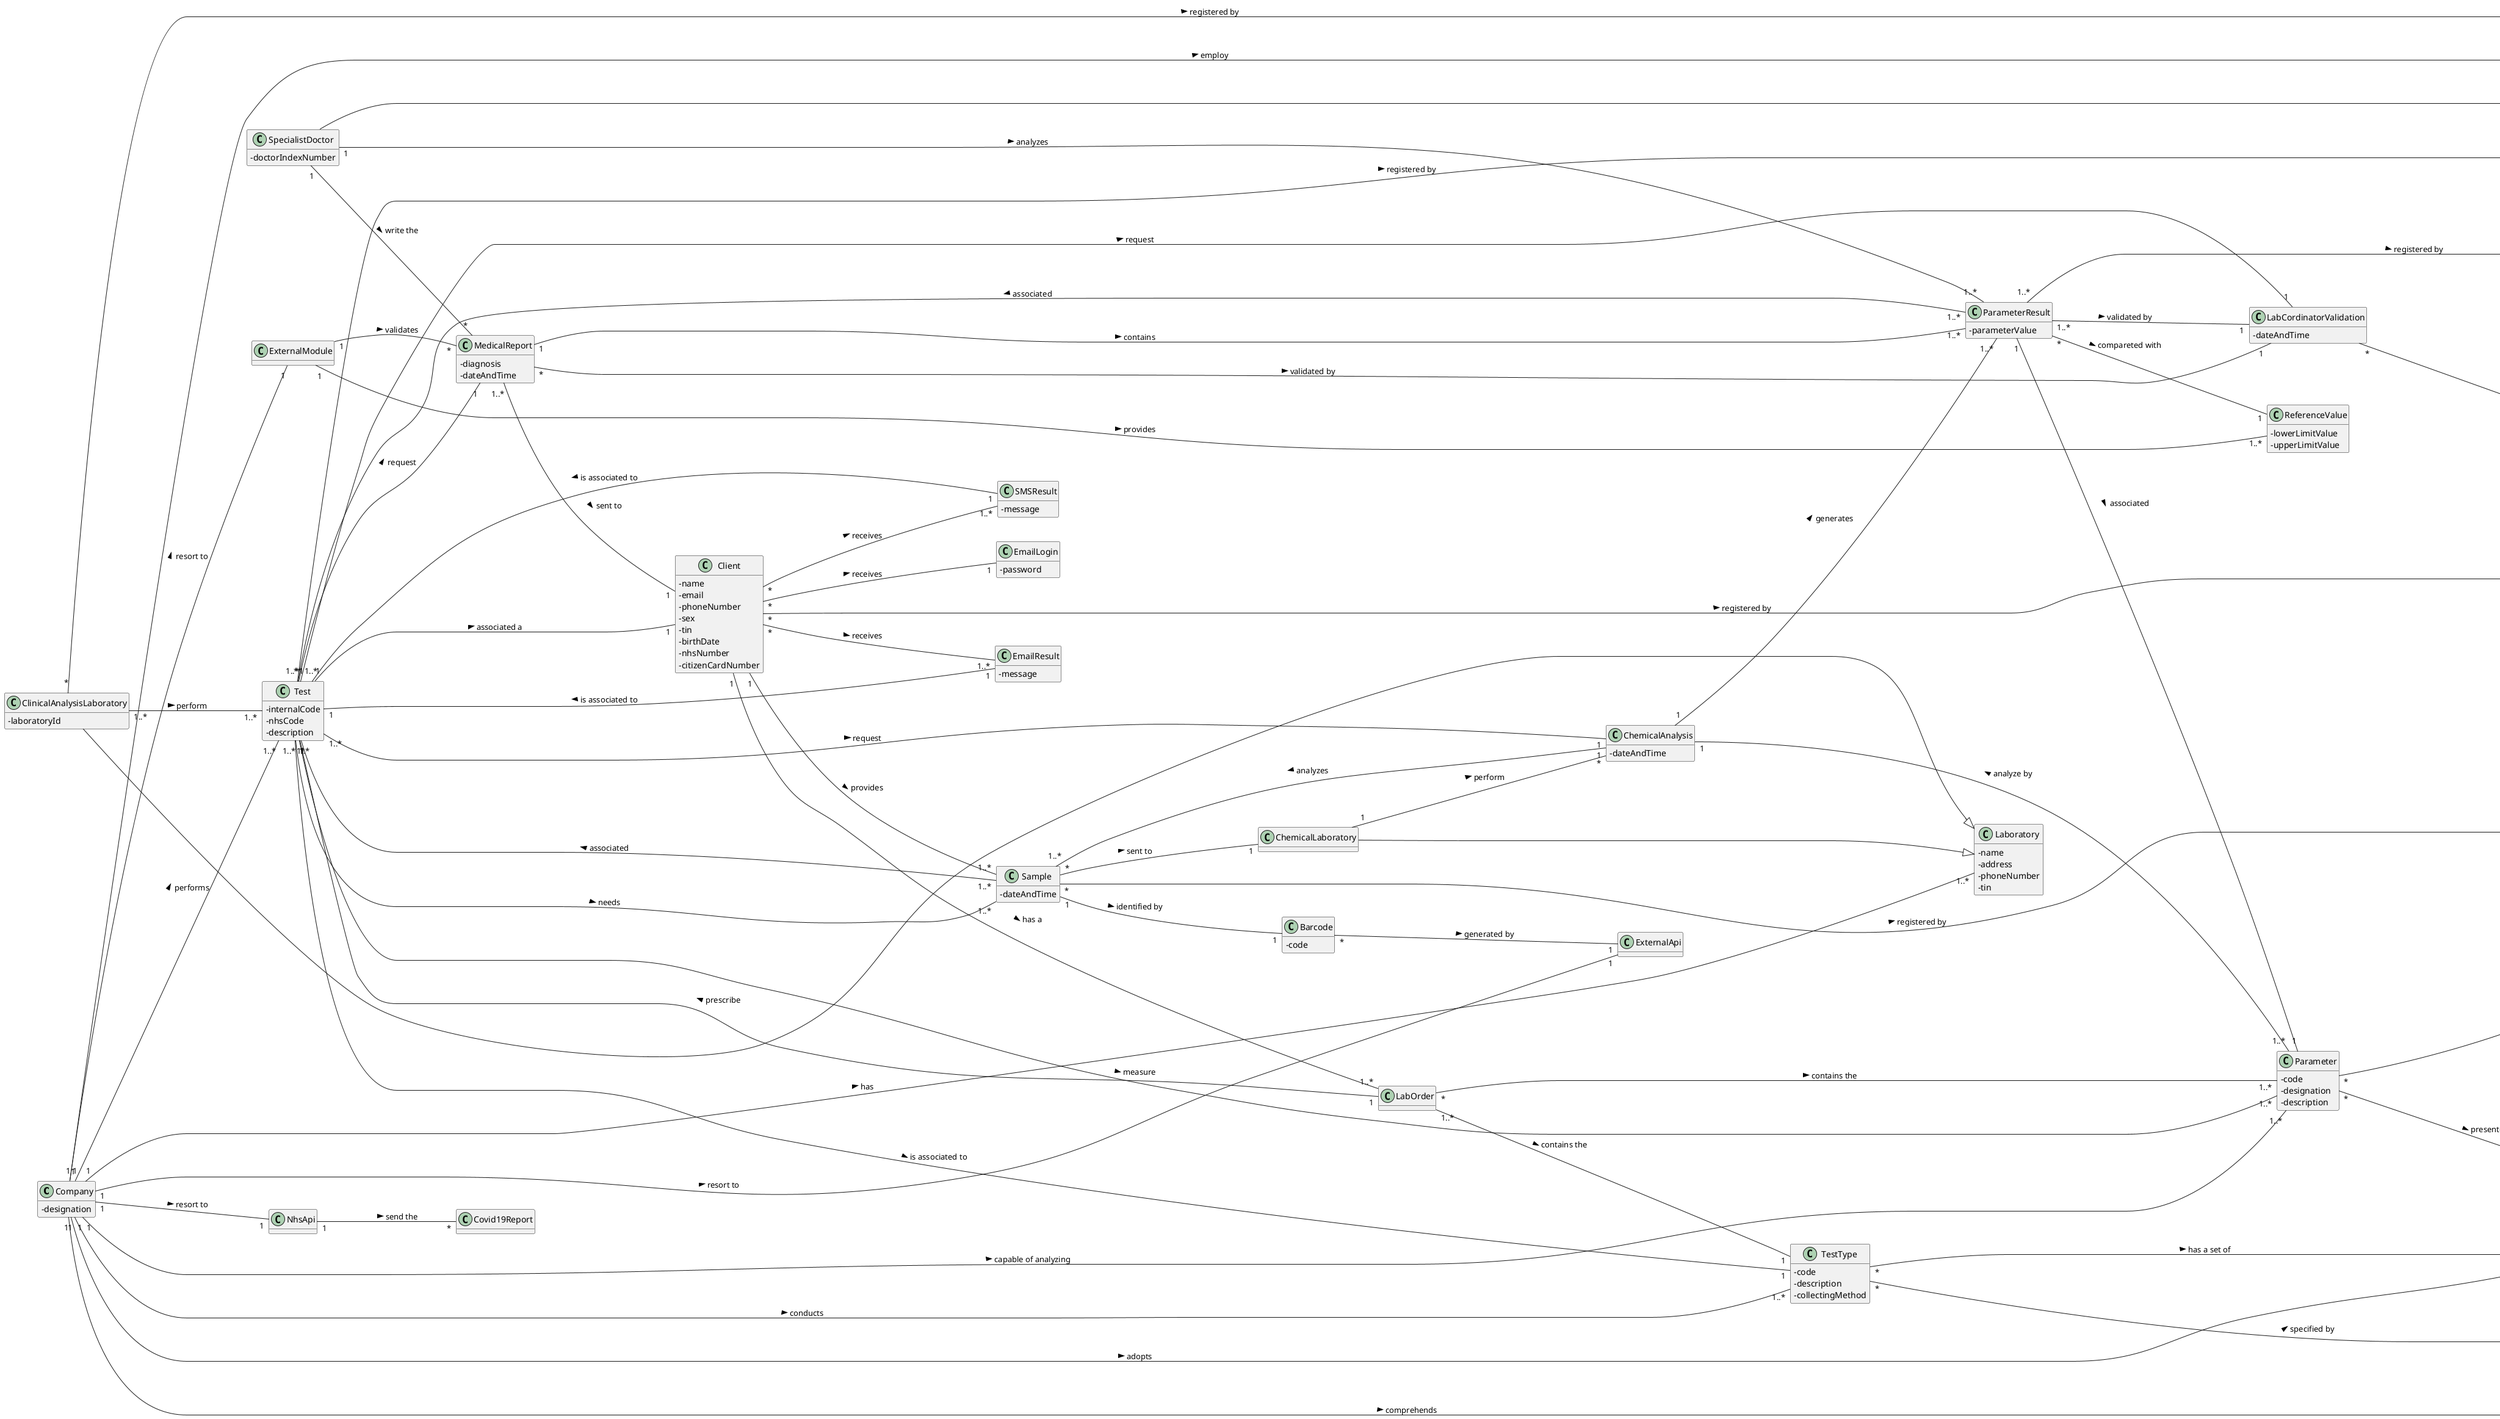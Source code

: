 @startuml
'https://plantuml.com/class-diagram
hide methods
left to right direction
skinparam classAttributeIconSize 0

class Company{
-designation
}

class Laboratory{
-name
-address
-phoneNumber
-tin
}

class ClinicalAnalysisLaboratory{
-laboratoryId
}

class ChemicalLaboratory{
}


class Employee{
-name
-address
-phoneNumber
-email
-employeeId
-organizationRole
-socCode
}


class Client{
 - name
 - email
 - phoneNumber
 - sex
 - tin
 - birthDate
 - nhsNumber
 - citizenCardNumber
}

class Test{
-internalCode
-nhsCode
-description
}

class Sample{
-dateAndTime
}

class LabCordinatorValidation {
-dateAndTime
}

class TestType{
-code
-description
-collectingMethod
}

class Parameter{
-code
-designation
-description
}

class ParameterResult{
-parameterValue
}

class ParameterCategory{
-name
-code
}

class ChemicalAnalysis{
-dateAndTime
}

class LabOrder{
}

class Barcode{
-code
}

class ExternalApi{
}

class SpecialistDoctor{
-doctorIndexNumber
}

class MedicalReport{
-diagnosis
-dateAndTime
}

class ExternalModule{

}

class ReferenceValue{
-lowerLimitValue
-upperLimitValue
}

class NhsApi{
}

class Covid19Report{
}

class EmailResult{
-message
}

class SMSResult{
-message
}

class EmailLogin {
-password
}


class OrganizationRole{
}

Company "1"---------------"1..*" Laboratory : has >
Company "1"---"1..*" Employee : employ >
Company "1"---"1..*" OrganizationRole : comprehends >
Company "1"---"1..*" Parameter : capable of analyzing >
Company "1"---"1..*" ParameterCategory : adopts >
Company "1"---"1..*" Test : performs >
Company "1"--------------"1..*" TestType : conducts >
Company "1"---"1" ExternalApi : resort to >
Company "1"---"1" ExternalModule : resort to >
Company "1"---"1" NhsApi : resort to >

Employee "*"---"1" OrganizationRole : play >

ClinicalAnalysisLaboratory ---|> Laboratory
ClinicalAnalysisLaboratory "1..*"---"1..*" Test : perform >
ClinicalAnalysisLaboratory "*"---"1" Employee : registered by >

ChemicalLaboratory ---|> Laboratory
ChemicalLaboratory "1"---"*" ChemicalAnalysis : perform >

Test "*"---"1" Employee : registered by >
Test "1..*"---"1" Client : associated a >
Test "1..*"---"1..*" Sample : needs  >
Test "*"---"1..*" Parameter : measure >
Test "1..*"---"1" TestType : is associated to >
Test "1..*" ---"1" ChemicalAnalysis : request >
Test "1..*" ---"1" MedicalReport : request >
Test "*" --- "1" LabCordinatorValidation : request >

LabCordinatorValidation "*"--"1" Employee : made by >

Parameter "*"---"1" ParameterCategory : presented under >
Parameter "1..*" ---"1" ChemicalAnalysis : analyze by >
Parameter "*" --- "1" Employee : specified by >

ParameterCategory "*"--"1" Employee : specified by >

TestType "*"---"1..*" ParameterCategory : has a set of >
TestType "*"---"1" Employee : specified by >

ParameterResult "1..*" --- "1" Test : associated >
ParameterResult "1" --- "1" Parameter : associated >
ParameterResult "1..*"---"1" LabCordinatorValidation : validated by >
ParameterResult "1..*"---"1" Employee: registered by >
ParameterResult "*"---"1" ReferenceValue : compareted with >

Sample "*"---"1" ChemicalLaboratory : sent to >
Sample "1..*"---"1" Test : associated >
Sample "1"---"1" Barcode : identified by >
Sample "*"---"1" Employee : registered by >

Barcode "*"---"1" ExternalApi : generated by >

Client "1"---"1..*" LabOrder : has a >
Client "1"---"1..*" Sample : provides >
Client "*"---"1..*" SMSResult : receives >
Client "*"---"1..*" EmailResult : receives >
Client "*"---"1" EmailLogin : receives >
Client "*"---"1" Employee : registered by >

LabOrder "1"---------"1" Test : prescribe >
LabOrder "1..*"---"1" TestType : contains the >
LabOrder "*"---"1..*" Parameter : contains the >

ChemicalAnalysis "1" --- "1..*" Sample : analyzes >
ChemicalAnalysis "1"---"1..*" ParameterResult: generates >

SpecialistDoctor ---|> Employee
SpecialistDoctor "1"---"1..*" ParameterResult : analyzes >
SpecialistDoctor "1"---"*" MedicalReport: write the >

MedicalReport "1..*"---"1" Client : sent to >
MedicalReport "1"---"1..*" ParameterResult : contains >
MedicalReport "*"---"1" LabCordinatorValidation : validated by >

ExternalModule "1"---"*" MedicalReport : validates >
ExternalModule "1"---"1..*" ReferenceValue : provides >

NhsApi "1"---"*" Covid19Report : send the >

EmailResult "1"---"1" Test : is associated to >

SMSResult "1"---"1" Test : is associated to >

@enduml